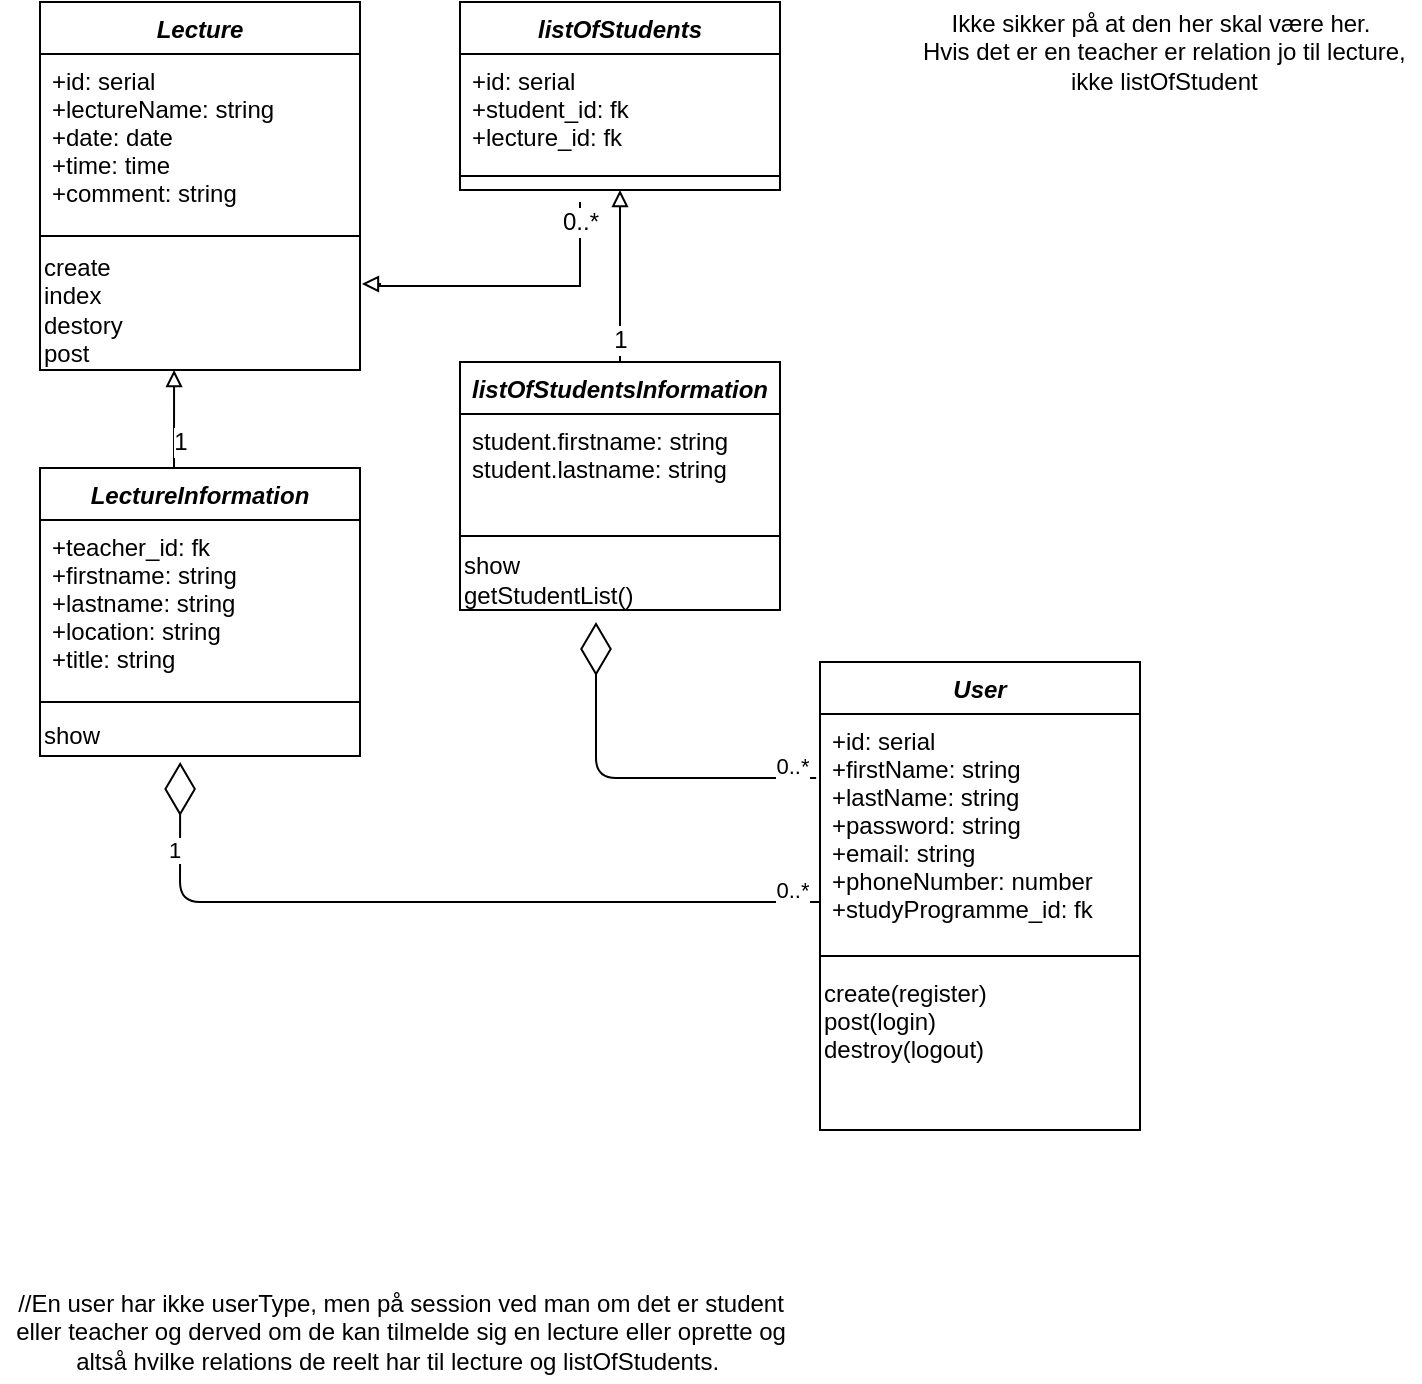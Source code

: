 <mxfile version="13.0.9" type="github">
  <diagram id="JByoxAv0cE5Bt5B8ygQz" name="Page-1">
    <mxGraphModel dx="700" dy="752" grid="1" gridSize="10" guides="1" tooltips="1" connect="1" arrows="1" fold="1" page="1" pageScale="1" pageWidth="827" pageHeight="1169" math="0" shadow="0">
      <root>
        <mxCell id="0" />
        <mxCell id="1" parent="0" />
        <mxCell id="Kqtl0rlbjEWm1jMtzVmx-8" value="Lecture" style="swimlane;fontStyle=3;align=center;verticalAlign=top;childLayout=stackLayout;horizontal=1;startSize=26;horizontalStack=0;resizeParent=1;resizeParentMax=0;resizeLast=0;collapsible=1;marginBottom=0;" parent="1" vertex="1">
          <mxGeometry x="80" y="60" width="160" height="184" as="geometry">
            <mxRectangle x="350" y="29" width="70" height="26" as="alternateBounds" />
          </mxGeometry>
        </mxCell>
        <mxCell id="Kqtl0rlbjEWm1jMtzVmx-9" value="+id: serial&#xa;+lectureName: string&#xa;+date: date&#xa;+time: time&#xa;+comment: string&#xa;" style="text;strokeColor=none;fillColor=none;align=left;verticalAlign=top;spacingLeft=4;spacingRight=4;overflow=hidden;rotatable=0;points=[[0,0.5],[1,0.5]];portConstraint=eastwest;" parent="Kqtl0rlbjEWm1jMtzVmx-8" vertex="1">
          <mxGeometry y="26" width="160" height="84" as="geometry" />
        </mxCell>
        <mxCell id="Kqtl0rlbjEWm1jMtzVmx-10" value="" style="line;strokeWidth=1;fillColor=none;align=left;verticalAlign=middle;spacingTop=-1;spacingLeft=3;spacingRight=3;rotatable=0;labelPosition=right;points=[];portConstraint=eastwest;" parent="Kqtl0rlbjEWm1jMtzVmx-8" vertex="1">
          <mxGeometry y="110" width="160" height="14" as="geometry" />
        </mxCell>
        <mxCell id="Kqtl0rlbjEWm1jMtzVmx-11" value="&lt;div&gt;&lt;span&gt;create&lt;/span&gt;&lt;/div&gt;&lt;div&gt;&lt;span&gt;index&lt;/span&gt;&lt;br&gt;&lt;/div&gt;&lt;div&gt;&lt;span&gt;destory&lt;/span&gt;&lt;/div&gt;&lt;div&gt;&lt;span&gt;post&lt;/span&gt;&lt;/div&gt;" style="text;html=1;align=left;verticalAlign=middle;resizable=0;points=[];autosize=1;" parent="Kqtl0rlbjEWm1jMtzVmx-8" vertex="1">
          <mxGeometry y="124" width="160" height="60" as="geometry" />
        </mxCell>
        <mxCell id="Kqtl0rlbjEWm1jMtzVmx-19" value="" style="edgeStyle=orthogonalEdgeStyle;rounded=0;orthogonalLoop=1;jettySize=auto;html=1;startArrow=block;startFill=0;endArrow=none;endFill=0;entryX=0.5;entryY=0;entryDx=0;entryDy=0;exitX=0.5;exitY=1;exitDx=0;exitDy=0;" parent="1" target="Jy6UAy1NEj3KeNrS59fI-12" edge="1" source="Kqtl0rlbjEWm1jMtzVmx-12">
          <mxGeometry relative="1" as="geometry">
            <Array as="points">
              <mxPoint x="370" y="220" />
              <mxPoint x="370" y="220" />
            </Array>
            <mxPoint x="240" y="575" as="sourcePoint" />
            <mxPoint x="278" y="390" as="targetPoint" />
          </mxGeometry>
        </mxCell>
        <mxCell id="Kqtl0rlbjEWm1jMtzVmx-20" value="1" style="text;html=1;align=center;verticalAlign=middle;resizable=0;points=[];;labelBackgroundColor=#ffffff;" parent="Kqtl0rlbjEWm1jMtzVmx-19" vertex="1" connectable="0">
          <mxGeometry x="0.835" relative="1" as="geometry">
            <mxPoint y="-4" as="offset" />
          </mxGeometry>
        </mxCell>
        <mxCell id="Kqtl0rlbjEWm1jMtzVmx-25" value="//En user har ikke userType, men på session ved man om det er student &lt;br&gt;eller teacher og derved om de kan tilmelde sig en lecture eller oprette og&lt;br&gt;altså hvilke relations de reelt har til lecture og listOfStudents.&amp;nbsp;" style="text;html=1;align=center;verticalAlign=middle;resizable=0;points=[];autosize=1;" parent="1" vertex="1">
          <mxGeometry x="60" y="700" width="400" height="50" as="geometry" />
        </mxCell>
        <mxCell id="Kqtl0rlbjEWm1jMtzVmx-26" value="Ikke sikker på at den her skal være her.&lt;br&gt;&amp;nbsp;Hvis det er en teacher er relation jo til lecture,&lt;br&gt;&amp;nbsp;ikke listOfStudent" style="text;html=1;align=center;verticalAlign=middle;resizable=0;points=[];autosize=1;" parent="1" vertex="1">
          <mxGeometry x="510" y="60" width="260" height="50" as="geometry" />
        </mxCell>
        <mxCell id="Jy6UAy1NEj3KeNrS59fI-1" value="LectureInformation" style="swimlane;fontStyle=3;align=center;verticalAlign=top;childLayout=stackLayout;horizontal=1;startSize=26;horizontalStack=0;resizeParent=1;resizeParentMax=0;resizeLast=0;collapsible=1;marginBottom=0;" vertex="1" parent="1">
          <mxGeometry x="80" y="293" width="160" height="144" as="geometry">
            <mxRectangle x="350" y="29" width="70" height="26" as="alternateBounds" />
          </mxGeometry>
        </mxCell>
        <mxCell id="Jy6UAy1NEj3KeNrS59fI-2" value="+teacher_id: fk&#xa;+firstname: string&#xa;+lastname: string&#xa;+location: string&#xa;+title: string&#xa;" style="text;strokeColor=none;fillColor=none;align=left;verticalAlign=top;spacingLeft=4;spacingRight=4;overflow=hidden;rotatable=0;points=[[0,0.5],[1,0.5]];portConstraint=eastwest;" vertex="1" parent="Jy6UAy1NEj3KeNrS59fI-1">
          <mxGeometry y="26" width="160" height="84" as="geometry" />
        </mxCell>
        <mxCell id="Jy6UAy1NEj3KeNrS59fI-3" value="" style="line;strokeWidth=1;fillColor=none;align=left;verticalAlign=middle;spacingTop=-1;spacingLeft=3;spacingRight=3;rotatable=0;labelPosition=right;points=[];portConstraint=eastwest;" vertex="1" parent="Jy6UAy1NEj3KeNrS59fI-1">
          <mxGeometry y="110" width="160" height="14" as="geometry" />
        </mxCell>
        <mxCell id="Jy6UAy1NEj3KeNrS59fI-4" value="&lt;div&gt;show&lt;/div&gt;" style="text;html=1;align=left;verticalAlign=middle;resizable=0;points=[];autosize=1;" vertex="1" parent="Jy6UAy1NEj3KeNrS59fI-1">
          <mxGeometry y="124" width="160" height="20" as="geometry" />
        </mxCell>
        <mxCell id="Jy6UAy1NEj3KeNrS59fI-10" value="" style="edgeStyle=orthogonalEdgeStyle;rounded=0;orthogonalLoop=1;jettySize=auto;html=1;startArrow=block;startFill=0;endArrow=none;endFill=0;entryX=0.5;entryY=0;entryDx=0;entryDy=0;exitX=0.419;exitY=1;exitDx=0;exitDy=0;exitPerimeter=0;" edge="1" parent="1" source="Kqtl0rlbjEWm1jMtzVmx-11" target="Jy6UAy1NEj3KeNrS59fI-1">
          <mxGeometry relative="1" as="geometry">
            <Array as="points">
              <mxPoint x="147" y="293" />
            </Array>
            <mxPoint x="240" y="555" as="sourcePoint" />
            <mxPoint x="278" y="370" as="targetPoint" />
          </mxGeometry>
        </mxCell>
        <mxCell id="Jy6UAy1NEj3KeNrS59fI-11" value="1" style="text;html=1;align=center;verticalAlign=middle;resizable=0;points=[];;labelBackgroundColor=#ffffff;" vertex="1" connectable="0" parent="Jy6UAy1NEj3KeNrS59fI-10">
          <mxGeometry x="0.835" relative="1" as="geometry">
            <mxPoint x="-5" y="-13" as="offset" />
          </mxGeometry>
        </mxCell>
        <mxCell id="Kqtl0rlbjEWm1jMtzVmx-12" value="listOfStudents" style="swimlane;fontStyle=3;align=center;verticalAlign=top;childLayout=stackLayout;horizontal=1;startSize=26;horizontalStack=0;resizeParent=1;resizeParentMax=0;resizeLast=0;collapsible=1;marginBottom=0;" parent="1" vertex="1">
          <mxGeometry x="290" y="60" width="160" height="94" as="geometry">
            <mxRectangle x="350" y="29" width="70" height="26" as="alternateBounds" />
          </mxGeometry>
        </mxCell>
        <mxCell id="Kqtl0rlbjEWm1jMtzVmx-13" value="+id: serial&#xa;+student_id: fk&#xa;+lecture_id: fk&#xa;&#xa;" style="text;strokeColor=none;fillColor=none;align=left;verticalAlign=top;spacingLeft=4;spacingRight=4;overflow=hidden;rotatable=0;points=[[0,0.5],[1,0.5]];portConstraint=eastwest;" parent="Kqtl0rlbjEWm1jMtzVmx-12" vertex="1">
          <mxGeometry y="26" width="160" height="54" as="geometry" />
        </mxCell>
        <mxCell id="Kqtl0rlbjEWm1jMtzVmx-14" value="" style="line;strokeWidth=1;fillColor=none;align=left;verticalAlign=middle;spacingTop=-1;spacingLeft=3;spacingRight=3;rotatable=0;labelPosition=right;points=[];portConstraint=eastwest;" parent="Kqtl0rlbjEWm1jMtzVmx-12" vertex="1">
          <mxGeometry y="80" width="160" height="14" as="geometry" />
        </mxCell>
        <mxCell id="Jy6UAy1NEj3KeNrS59fI-12" value="listOfStudentsInformation" style="swimlane;fontStyle=3;align=center;verticalAlign=top;childLayout=stackLayout;horizontal=1;startSize=26;horizontalStack=0;resizeParent=1;resizeParentMax=0;resizeLast=0;collapsible=1;marginBottom=0;" vertex="1" parent="1">
          <mxGeometry x="290" y="240" width="160" height="124" as="geometry">
            <mxRectangle x="350" y="29" width="70" height="26" as="alternateBounds" />
          </mxGeometry>
        </mxCell>
        <mxCell id="Jy6UAy1NEj3KeNrS59fI-13" value="student.firstname: string&#xa;student.lastname: string" style="text;strokeColor=none;fillColor=none;align=left;verticalAlign=top;spacingLeft=4;spacingRight=4;overflow=hidden;rotatable=0;points=[[0,0.5],[1,0.5]];portConstraint=eastwest;" vertex="1" parent="Jy6UAy1NEj3KeNrS59fI-12">
          <mxGeometry y="26" width="160" height="54" as="geometry" />
        </mxCell>
        <mxCell id="Jy6UAy1NEj3KeNrS59fI-14" value="" style="line;strokeWidth=1;fillColor=none;align=left;verticalAlign=middle;spacingTop=-1;spacingLeft=3;spacingRight=3;rotatable=0;labelPosition=right;points=[];portConstraint=eastwest;" vertex="1" parent="Jy6UAy1NEj3KeNrS59fI-12">
          <mxGeometry y="80" width="160" height="14" as="geometry" />
        </mxCell>
        <mxCell id="Jy6UAy1NEj3KeNrS59fI-15" value="&lt;div&gt;show&lt;/div&gt;&lt;div&gt;getStudentList()&lt;/div&gt;" style="text;html=1;align=left;verticalAlign=middle;resizable=0;points=[];autosize=1;" vertex="1" parent="Jy6UAy1NEj3KeNrS59fI-12">
          <mxGeometry y="94" width="160" height="30" as="geometry" />
        </mxCell>
        <mxCell id="Jy6UAy1NEj3KeNrS59fI-16" value="" style="edgeStyle=orthogonalEdgeStyle;rounded=0;orthogonalLoop=1;jettySize=auto;html=1;startArrow=block;startFill=0;endArrow=none;endFill=0;exitX=1.006;exitY=0.283;exitDx=0;exitDy=0;exitPerimeter=0;" edge="1" parent="1" source="Kqtl0rlbjEWm1jMtzVmx-11">
          <mxGeometry relative="1" as="geometry">
            <Array as="points">
              <mxPoint x="250" y="201" />
              <mxPoint x="250" y="202" />
              <mxPoint x="350" y="202" />
            </Array>
            <mxPoint x="390" y="182" as="sourcePoint" />
            <mxPoint x="350" y="160" as="targetPoint" />
          </mxGeometry>
        </mxCell>
        <mxCell id="Jy6UAy1NEj3KeNrS59fI-17" value="0..*" style="text;html=1;align=center;verticalAlign=middle;resizable=0;points=[];;labelBackgroundColor=#ffffff;" vertex="1" connectable="0" parent="Jy6UAy1NEj3KeNrS59fI-16">
          <mxGeometry x="0.835" relative="1" as="geometry">
            <mxPoint y="-3.04" as="offset" />
          </mxGeometry>
        </mxCell>
        <mxCell id="Kqtl0rlbjEWm1jMtzVmx-1" value="User" style="swimlane;fontStyle=3;align=center;verticalAlign=top;childLayout=stackLayout;horizontal=1;startSize=26;horizontalStack=0;resizeParent=1;resizeParentMax=0;resizeLast=0;collapsible=1;marginBottom=0;" parent="1" vertex="1">
          <mxGeometry x="470" y="390" width="160" height="234" as="geometry">
            <mxRectangle x="350" y="29" width="70" height="26" as="alternateBounds" />
          </mxGeometry>
        </mxCell>
        <mxCell id="Kqtl0rlbjEWm1jMtzVmx-2" value="+id: serial&#xa;+firstName: string&#xa;+lastName: string&#xa;+password: string&#xa;+email: string&#xa;+phoneNumber: number&#xa;+studyProgramme_id: fk&#xa;&#xa;" style="text;strokeColor=none;fillColor=none;align=left;verticalAlign=top;spacingLeft=4;spacingRight=4;overflow=hidden;rotatable=0;points=[[0,0.5],[1,0.5]];portConstraint=eastwest;" parent="Kqtl0rlbjEWm1jMtzVmx-1" vertex="1">
          <mxGeometry y="26" width="160" height="114" as="geometry" />
        </mxCell>
        <mxCell id="Kqtl0rlbjEWm1jMtzVmx-3" value="" style="line;strokeWidth=1;fillColor=none;align=left;verticalAlign=middle;spacingTop=-1;spacingLeft=3;spacingRight=3;rotatable=0;labelPosition=right;points=[];portConstraint=eastwest;" parent="Kqtl0rlbjEWm1jMtzVmx-1" vertex="1">
          <mxGeometry y="140" width="160" height="14" as="geometry" />
        </mxCell>
        <mxCell id="Kqtl0rlbjEWm1jMtzVmx-7" value="&lt;div&gt;&lt;span&gt;create(register)&lt;/span&gt;&lt;/div&gt;&lt;div&gt;&lt;span&gt;post(login)&lt;/span&gt;&lt;/div&gt;&lt;div&gt;destroy(logout)&lt;/div&gt;&lt;div&gt;&lt;br&gt;&lt;/div&gt;&lt;div&gt;&lt;br&gt;&lt;/div&gt;" style="text;html=1;align=left;verticalAlign=middle;resizable=0;points=[];autosize=1;" parent="Kqtl0rlbjEWm1jMtzVmx-1" vertex="1">
          <mxGeometry y="154" width="160" height="80" as="geometry" />
        </mxCell>
        <mxCell id="Jy6UAy1NEj3KeNrS59fI-22" value="" style="endArrow=diamondThin;endFill=0;endSize=24;html=1;entryX=0.425;entryY=1.2;entryDx=0;entryDy=0;entryPerimeter=0;exitX=-0.012;exitY=0.281;exitDx=0;exitDy=0;exitPerimeter=0;" edge="1" parent="1" source="Kqtl0rlbjEWm1jMtzVmx-2" target="Jy6UAy1NEj3KeNrS59fI-15">
          <mxGeometry width="160" relative="1" as="geometry">
            <mxPoint x="270" y="420" as="sourcePoint" />
            <mxPoint x="430" y="420" as="targetPoint" />
            <Array as="points">
              <mxPoint x="358" y="448" />
            </Array>
          </mxGeometry>
        </mxCell>
        <mxCell id="Jy6UAy1NEj3KeNrS59fI-23" value="0..*" style="edgeLabel;html=1;align=center;verticalAlign=middle;resizable=0;points=[];" vertex="1" connectable="0" parent="1">
          <mxGeometry x="460" y="482" as="geometry">
            <mxPoint x="-4" y="-40" as="offset" />
          </mxGeometry>
        </mxCell>
        <mxCell id="Jy6UAy1NEj3KeNrS59fI-24" value="" style="endArrow=diamondThin;endFill=0;endSize=24;html=1;entryX=0.438;entryY=1.15;entryDx=0;entryDy=0;entryPerimeter=0;" edge="1" parent="1" target="Jy6UAy1NEj3KeNrS59fI-4">
          <mxGeometry width="160" relative="1" as="geometry">
            <mxPoint x="470" y="510" as="sourcePoint" />
            <mxPoint x="370" y="420" as="targetPoint" />
            <Array as="points">
              <mxPoint x="150" y="510" />
            </Array>
          </mxGeometry>
        </mxCell>
        <mxCell id="Jy6UAy1NEj3KeNrS59fI-26" value="1" style="edgeLabel;html=1;align=center;verticalAlign=middle;resizable=0;points=[];" vertex="1" connectable="0" parent="Jy6UAy1NEj3KeNrS59fI-24">
          <mxGeometry x="0.65" y="-24" relative="1" as="geometry">
            <mxPoint x="-27" y="-24" as="offset" />
          </mxGeometry>
        </mxCell>
        <mxCell id="Jy6UAy1NEj3KeNrS59fI-25" value="0..*" style="edgeLabel;html=1;align=center;verticalAlign=middle;resizable=0;points=[];" vertex="1" connectable="0" parent="1">
          <mxGeometry x="460" y="544" as="geometry">
            <mxPoint x="-4" y="-40" as="offset" />
          </mxGeometry>
        </mxCell>
      </root>
    </mxGraphModel>
  </diagram>
</mxfile>
